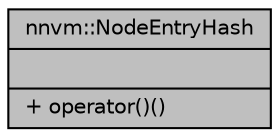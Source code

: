 digraph "nnvm::NodeEntryHash"
{
 // LATEX_PDF_SIZE
  edge [fontname="Helvetica",fontsize="10",labelfontname="Helvetica",labelfontsize="10"];
  node [fontname="Helvetica",fontsize="10",shape=record];
  Node1 [label="{nnvm::NodeEntryHash\n||+ operator()()\l}",height=0.2,width=0.4,color="black", fillcolor="grey75", style="filled", fontcolor="black",tooltip="This lets you use a NodeEntry as a key in a unordered_map of the form unordered_map<NodeEntry,..."];
}
